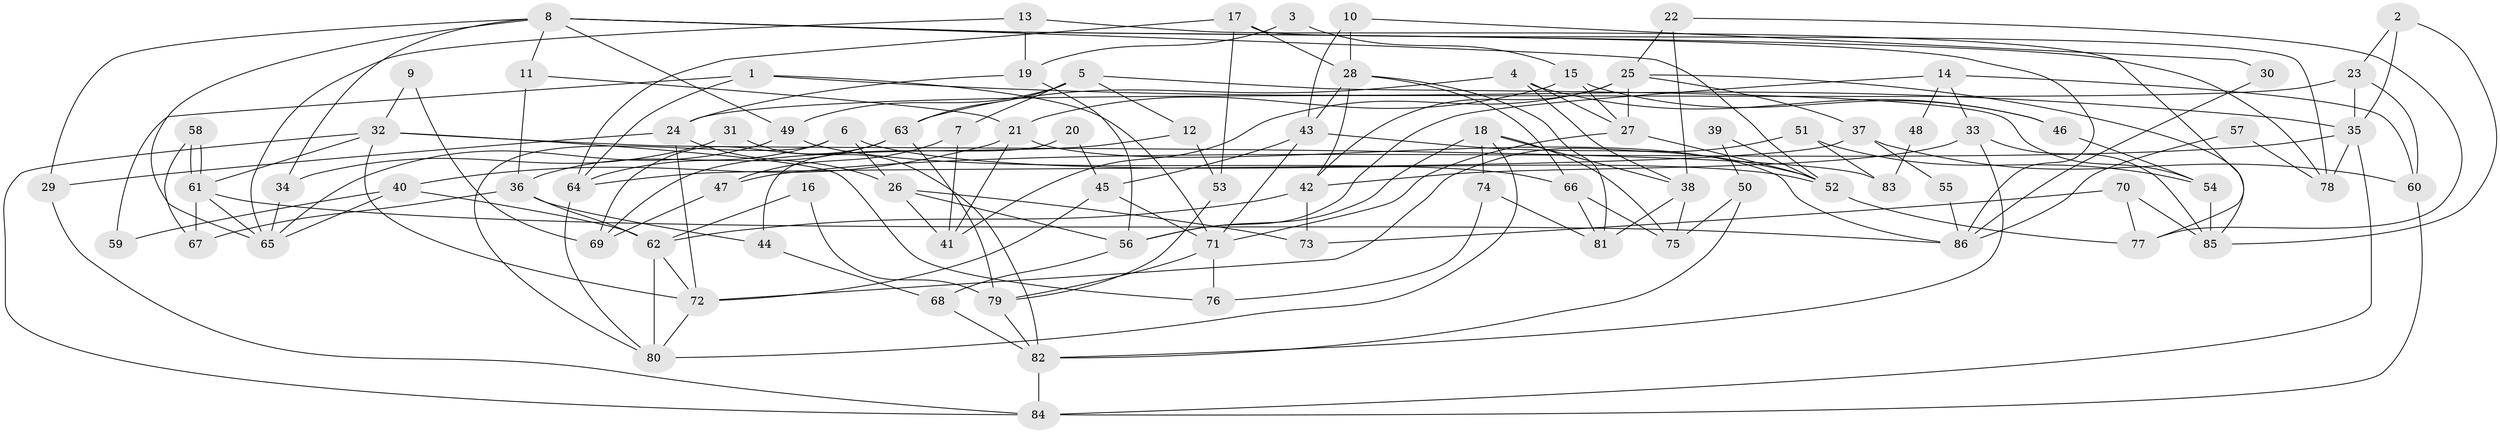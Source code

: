 // Generated by graph-tools (version 1.1) at 2025/26/03/09/25 03:26:13]
// undirected, 86 vertices, 172 edges
graph export_dot {
graph [start="1"]
  node [color=gray90,style=filled];
  1;
  2;
  3;
  4;
  5;
  6;
  7;
  8;
  9;
  10;
  11;
  12;
  13;
  14;
  15;
  16;
  17;
  18;
  19;
  20;
  21;
  22;
  23;
  24;
  25;
  26;
  27;
  28;
  29;
  30;
  31;
  32;
  33;
  34;
  35;
  36;
  37;
  38;
  39;
  40;
  41;
  42;
  43;
  44;
  45;
  46;
  47;
  48;
  49;
  50;
  51;
  52;
  53;
  54;
  55;
  56;
  57;
  58;
  59;
  60;
  61;
  62;
  63;
  64;
  65;
  66;
  67;
  68;
  69;
  70;
  71;
  72;
  73;
  74;
  75;
  76;
  77;
  78;
  79;
  80;
  81;
  82;
  83;
  84;
  85;
  86;
  1 -- 64;
  1 -- 71;
  1 -- 35;
  1 -- 59;
  2 -- 35;
  2 -- 85;
  2 -- 23;
  3 -- 15;
  3 -- 19;
  4 -- 38;
  4 -- 46;
  4 -- 27;
  4 -- 63;
  5 -- 63;
  5 -- 49;
  5 -- 7;
  5 -- 12;
  5 -- 54;
  6 -- 52;
  6 -- 80;
  6 -- 26;
  6 -- 36;
  7 -- 41;
  7 -- 47;
  8 -- 65;
  8 -- 49;
  8 -- 11;
  8 -- 29;
  8 -- 34;
  8 -- 52;
  8 -- 78;
  8 -- 86;
  9 -- 32;
  9 -- 69;
  10 -- 28;
  10 -- 43;
  10 -- 30;
  11 -- 36;
  11 -- 21;
  12 -- 69;
  12 -- 53;
  13 -- 65;
  13 -- 77;
  13 -- 19;
  14 -- 56;
  14 -- 33;
  14 -- 48;
  14 -- 60;
  15 -- 21;
  15 -- 27;
  15 -- 46;
  16 -- 79;
  16 -- 62;
  17 -- 64;
  17 -- 78;
  17 -- 28;
  17 -- 53;
  18 -- 80;
  18 -- 74;
  18 -- 38;
  18 -- 56;
  18 -- 75;
  19 -- 56;
  19 -- 24;
  20 -- 44;
  20 -- 45;
  21 -- 41;
  21 -- 40;
  21 -- 86;
  22 -- 77;
  22 -- 38;
  22 -- 25;
  23 -- 35;
  23 -- 24;
  23 -- 60;
  24 -- 26;
  24 -- 29;
  24 -- 72;
  25 -- 42;
  25 -- 27;
  25 -- 37;
  25 -- 41;
  25 -- 85;
  26 -- 41;
  26 -- 56;
  26 -- 73;
  27 -- 52;
  27 -- 71;
  28 -- 43;
  28 -- 42;
  28 -- 66;
  28 -- 81;
  29 -- 84;
  30 -- 86;
  31 -- 82;
  31 -- 34;
  32 -- 61;
  32 -- 84;
  32 -- 72;
  32 -- 76;
  32 -- 83;
  33 -- 42;
  33 -- 82;
  33 -- 85;
  34 -- 65;
  35 -- 84;
  35 -- 47;
  35 -- 78;
  36 -- 62;
  36 -- 44;
  36 -- 67;
  37 -- 60;
  37 -- 55;
  37 -- 64;
  38 -- 75;
  38 -- 81;
  39 -- 52;
  39 -- 50;
  40 -- 62;
  40 -- 59;
  40 -- 65;
  42 -- 62;
  42 -- 73;
  43 -- 52;
  43 -- 71;
  43 -- 45;
  44 -- 68;
  45 -- 72;
  45 -- 71;
  46 -- 54;
  47 -- 69;
  48 -- 83;
  49 -- 66;
  49 -- 65;
  50 -- 82;
  50 -- 75;
  51 -- 54;
  51 -- 72;
  51 -- 83;
  52 -- 77;
  53 -- 79;
  54 -- 85;
  55 -- 86;
  56 -- 68;
  57 -- 86;
  57 -- 78;
  58 -- 67;
  58 -- 61;
  58 -- 61;
  60 -- 84;
  61 -- 86;
  61 -- 65;
  61 -- 67;
  62 -- 80;
  62 -- 72;
  63 -- 79;
  63 -- 64;
  63 -- 69;
  64 -- 80;
  66 -- 81;
  66 -- 75;
  68 -- 82;
  70 -- 73;
  70 -- 85;
  70 -- 77;
  71 -- 76;
  71 -- 79;
  72 -- 80;
  74 -- 76;
  74 -- 81;
  79 -- 82;
  82 -- 84;
}

